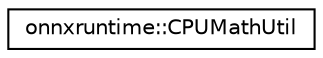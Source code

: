 digraph "Graphical Class Hierarchy"
{
  edge [fontname="Helvetica",fontsize="10",labelfontname="Helvetica",labelfontsize="10"];
  node [fontname="Helvetica",fontsize="10",shape=record];
  rankdir="LR";
  Node0 [label="onnxruntime::CPUMathUtil",height=0.2,width=0.4,color="black", fillcolor="white", style="filled",URL="$classonnxruntime_1_1CPUMathUtil.html"];
}
